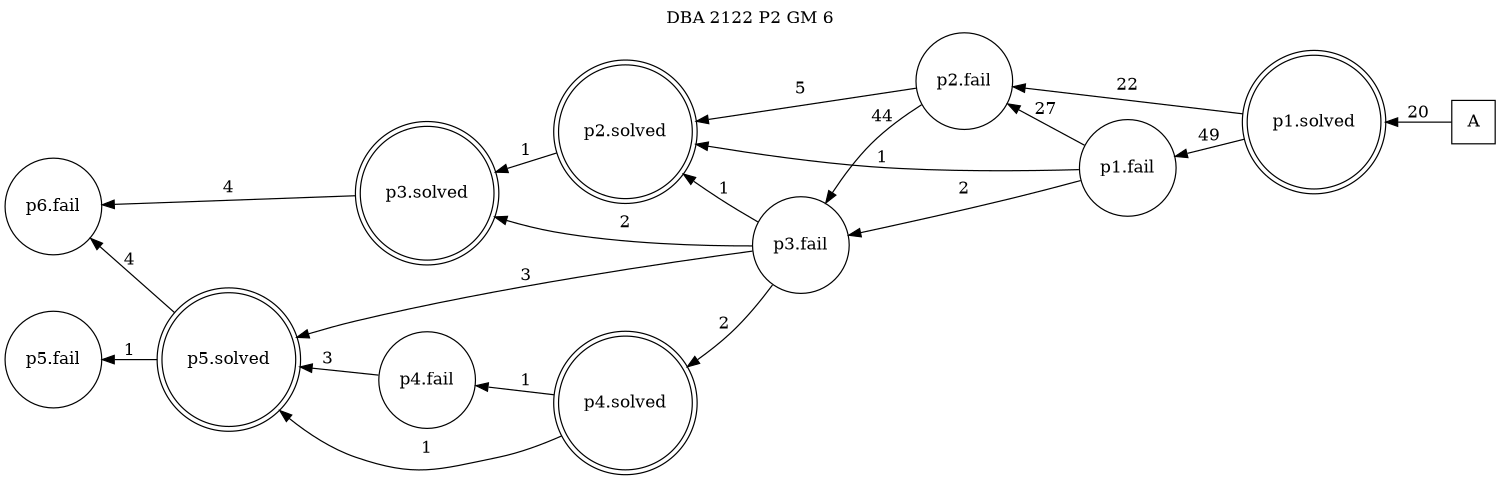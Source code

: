 digraph DBA_2122_P2_GM_6 {
labelloc="tl"
label= " DBA 2122 P2 GM 6 "
rankdir="RL";
graph [ size=" 10 , 10 !"]

"A" [shape="square" label="A"]
"p1.solved" [shape="doublecircle" label="p1.solved"]
"p1.fail" [shape="circle" label="p1.fail"]
"p2.fail" [shape="circle" label="p2.fail"]
"p2.solved" [shape="doublecircle" label="p2.solved"]
"p3.fail" [shape="circle" label="p3.fail"]
"p3.solved" [shape="doublecircle" label="p3.solved"]
"p4.solved" [shape="doublecircle" label="p4.solved"]
"p4.fail" [shape="circle" label="p4.fail"]
"p5.solved" [shape="doublecircle" label="p5.solved"]
"p6.fail" [shape="circle" label="p6.fail"]
"p5.fail" [shape="circle" label="p5.fail"]
"A" -> "p1.solved" [ label=20]
"p1.solved" -> "p1.fail" [ label=49]
"p1.solved" -> "p2.fail" [ label=22]
"p1.fail" -> "p2.fail" [ label=27]
"p1.fail" -> "p2.solved" [ label=1]
"p1.fail" -> "p3.fail" [ label=2]
"p2.fail" -> "p2.solved" [ label=5]
"p2.fail" -> "p3.fail" [ label=44]
"p2.solved" -> "p3.solved" [ label=1]
"p3.fail" -> "p2.solved" [ label=1]
"p3.fail" -> "p3.solved" [ label=2]
"p3.fail" -> "p4.solved" [ label=2]
"p3.fail" -> "p5.solved" [ label=3]
"p3.solved" -> "p6.fail" [ label=4]
"p4.solved" -> "p4.fail" [ label=1]
"p4.solved" -> "p5.solved" [ label=1]
"p4.fail" -> "p5.solved" [ label=3]
"p5.solved" -> "p6.fail" [ label=4]
"p5.solved" -> "p5.fail" [ label=1]
}
